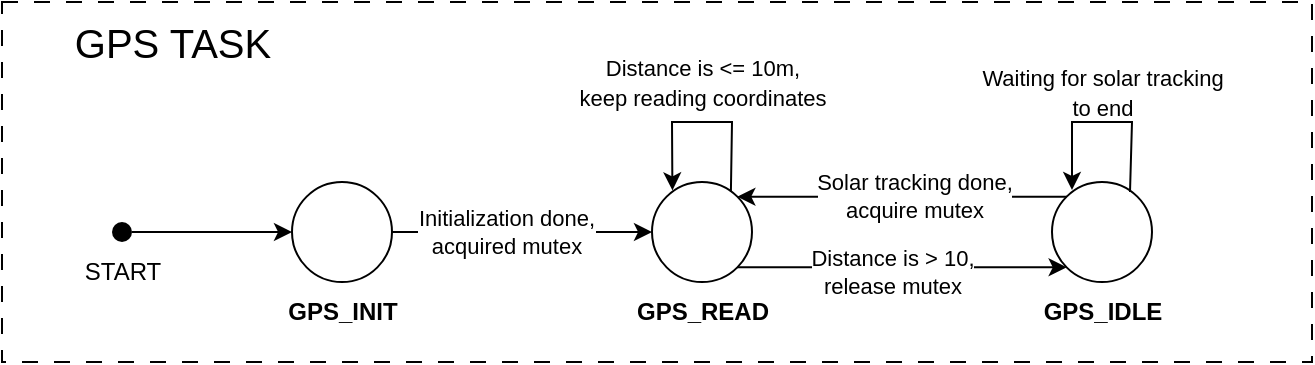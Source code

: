 <mxfile version="26.1.1">
  <diagram name="Page-1" id="CNBYbqSdpm3Rv6KRjSIh">
    <mxGraphModel dx="941" dy="491" grid="1" gridSize="10" guides="1" tooltips="1" connect="1" arrows="1" fold="1" page="1" pageScale="1" pageWidth="850" pageHeight="1100" math="0" shadow="0">
      <root>
        <mxCell id="0" />
        <mxCell id="1" parent="0" />
        <mxCell id="efYyS_SKhE4xRy7ca1jR-1" value="" style="rounded=0;whiteSpace=wrap;html=1;fillColor=none;dashed=1;dashPattern=8 8;" parent="1" vertex="1">
          <mxGeometry x="115" y="80" width="655" height="180" as="geometry" />
        </mxCell>
        <mxCell id="efYyS_SKhE4xRy7ca1jR-2" value="" style="shape=ellipse;fillColor=#000000;strokeColor=none;html=1;sketch=0;" parent="1" vertex="1">
          <mxGeometry x="170" y="190" width="10" height="10" as="geometry" />
        </mxCell>
        <mxCell id="efYyS_SKhE4xRy7ca1jR-3" value="" style="ellipse;whiteSpace=wrap;html=1;aspect=fixed;" parent="1" vertex="1">
          <mxGeometry x="260" y="170" width="50" height="50" as="geometry" />
        </mxCell>
        <mxCell id="efYyS_SKhE4xRy7ca1jR-4" value="" style="endArrow=classic;html=1;rounded=0;exitX=1;exitY=0.5;exitDx=0;exitDy=0;entryX=0;entryY=0.5;entryDx=0;entryDy=0;" parent="1" source="efYyS_SKhE4xRy7ca1jR-2" target="efYyS_SKhE4xRy7ca1jR-3" edge="1">
          <mxGeometry width="50" height="50" relative="1" as="geometry">
            <mxPoint x="410" y="300" as="sourcePoint" />
            <mxPoint x="460" y="250" as="targetPoint" />
          </mxGeometry>
        </mxCell>
        <mxCell id="efYyS_SKhE4xRy7ca1jR-5" value="GPS_INIT" style="text;html=1;align=center;verticalAlign=middle;resizable=0;points=[];autosize=1;strokeColor=none;fillColor=none;fontStyle=1" parent="1" vertex="1">
          <mxGeometry x="245" y="220" width="80" height="30" as="geometry" />
        </mxCell>
        <mxCell id="efYyS_SKhE4xRy7ca1jR-6" value="START" style="text;html=1;align=center;verticalAlign=middle;resizable=0;points=[];autosize=1;strokeColor=none;fillColor=none;" parent="1" vertex="1">
          <mxGeometry x="145" y="200" width="60" height="30" as="geometry" />
        </mxCell>
        <mxCell id="efYyS_SKhE4xRy7ca1jR-7" value="" style="ellipse;whiteSpace=wrap;html=1;aspect=fixed;" parent="1" vertex="1">
          <mxGeometry x="440" y="170" width="50" height="50" as="geometry" />
        </mxCell>
        <mxCell id="efYyS_SKhE4xRy7ca1jR-8" value="" style="endArrow=classic;html=1;rounded=0;exitX=1;exitY=0.5;exitDx=0;exitDy=0;entryX=0;entryY=0.5;entryDx=0;entryDy=0;" parent="1" source="efYyS_SKhE4xRy7ca1jR-3" target="efYyS_SKhE4xRy7ca1jR-7" edge="1">
          <mxGeometry width="50" height="50" relative="1" as="geometry">
            <mxPoint x="410" y="300" as="sourcePoint" />
            <mxPoint x="460" y="250" as="targetPoint" />
          </mxGeometry>
        </mxCell>
        <mxCell id="efYyS_SKhE4xRy7ca1jR-9" value="Initialization done,&lt;div&gt;acquired mutex&lt;/div&gt;" style="edgeLabel;html=1;align=center;verticalAlign=middle;resizable=0;points=[];" parent="efYyS_SKhE4xRy7ca1jR-8" vertex="1" connectable="0">
          <mxGeometry x="-0.271" y="1" relative="1" as="geometry">
            <mxPoint x="9" y="1" as="offset" />
          </mxGeometry>
        </mxCell>
        <mxCell id="efYyS_SKhE4xRy7ca1jR-10" value="GPS_READ" style="text;html=1;align=center;verticalAlign=middle;resizable=0;points=[];autosize=1;strokeColor=none;fillColor=none;fontStyle=1" parent="1" vertex="1">
          <mxGeometry x="420" y="220" width="90" height="30" as="geometry" />
        </mxCell>
        <mxCell id="efYyS_SKhE4xRy7ca1jR-11" value="" style="ellipse;whiteSpace=wrap;html=1;aspect=fixed;" parent="1" vertex="1">
          <mxGeometry x="640" y="170" width="50" height="50" as="geometry" />
        </mxCell>
        <mxCell id="efYyS_SKhE4xRy7ca1jR-12" value="" style="endArrow=classic;html=1;rounded=0;entryX=0;entryY=1;entryDx=0;entryDy=0;exitX=1;exitY=1;exitDx=0;exitDy=0;" parent="1" source="efYyS_SKhE4xRy7ca1jR-7" target="efYyS_SKhE4xRy7ca1jR-11" edge="1">
          <mxGeometry width="50" height="50" relative="1" as="geometry">
            <mxPoint x="410" y="300" as="sourcePoint" />
            <mxPoint x="460" y="250" as="targetPoint" />
          </mxGeometry>
        </mxCell>
        <mxCell id="efYyS_SKhE4xRy7ca1jR-13" value="Distance is &amp;gt; 10,&lt;div&gt;release mutex&lt;/div&gt;" style="edgeLabel;html=1;align=center;verticalAlign=middle;resizable=0;points=[];" parent="efYyS_SKhE4xRy7ca1jR-12" vertex="1" connectable="0">
          <mxGeometry x="-0.206" y="-1" relative="1" as="geometry">
            <mxPoint x="12" y="1" as="offset" />
          </mxGeometry>
        </mxCell>
        <mxCell id="efYyS_SKhE4xRy7ca1jR-14" value="" style="endArrow=classic;html=1;rounded=0;exitX=0;exitY=0;exitDx=0;exitDy=0;entryX=1;entryY=0;entryDx=0;entryDy=0;" parent="1" source="efYyS_SKhE4xRy7ca1jR-11" target="efYyS_SKhE4xRy7ca1jR-7" edge="1">
          <mxGeometry width="50" height="50" relative="1" as="geometry">
            <mxPoint x="410" y="300" as="sourcePoint" />
            <mxPoint x="460" y="250" as="targetPoint" />
          </mxGeometry>
        </mxCell>
        <mxCell id="efYyS_SKhE4xRy7ca1jR-15" value="Solar tracking done,&lt;div&gt;acquire mutex&lt;/div&gt;" style="edgeLabel;html=1;align=center;verticalAlign=middle;resizable=0;points=[];" parent="efYyS_SKhE4xRy7ca1jR-14" vertex="1" connectable="0">
          <mxGeometry x="0.226" y="-1" relative="1" as="geometry">
            <mxPoint x="24" as="offset" />
          </mxGeometry>
        </mxCell>
        <mxCell id="efYyS_SKhE4xRy7ca1jR-16" value="GPS_IDLE" style="text;html=1;align=center;verticalAlign=middle;resizable=0;points=[];autosize=1;strokeColor=none;fillColor=none;fontStyle=1" parent="1" vertex="1">
          <mxGeometry x="625" y="220" width="80" height="30" as="geometry" />
        </mxCell>
        <mxCell id="efYyS_SKhE4xRy7ca1jR-17" value="" style="endArrow=classic;html=1;rounded=0;exitX=0.789;exitY=0.098;exitDx=0;exitDy=0;exitPerimeter=0;entryX=0.204;entryY=0.084;entryDx=0;entryDy=0;entryPerimeter=0;" parent="1" source="efYyS_SKhE4xRy7ca1jR-7" target="efYyS_SKhE4xRy7ca1jR-7" edge="1">
          <mxGeometry width="50" height="50" relative="1" as="geometry">
            <mxPoint x="410" y="300" as="sourcePoint" />
            <mxPoint x="400" y="110" as="targetPoint" />
            <Array as="points">
              <mxPoint x="480" y="140" />
              <mxPoint x="450" y="140" />
            </Array>
          </mxGeometry>
        </mxCell>
        <mxCell id="efYyS_SKhE4xRy7ca1jR-18" value="&lt;span style=&quot;font-size: 11px;&quot;&gt;Distance is &amp;lt;= 10m,&lt;/span&gt;&lt;div&gt;&lt;span style=&quot;font-size: 11px;&quot;&gt;keep reading coordinates&lt;/span&gt;&lt;/div&gt;" style="text;html=1;align=center;verticalAlign=middle;resizable=0;points=[];autosize=1;strokeColor=none;fillColor=none;" parent="1" vertex="1">
          <mxGeometry x="390" y="100" width="150" height="40" as="geometry" />
        </mxCell>
        <mxCell id="efYyS_SKhE4xRy7ca1jR-19" value="" style="endArrow=classic;html=1;rounded=0;exitX=0.789;exitY=0.098;exitDx=0;exitDy=0;exitPerimeter=0;entryX=0.204;entryY=0.084;entryDx=0;entryDy=0;entryPerimeter=0;" parent="1" edge="1">
          <mxGeometry width="50" height="50" relative="1" as="geometry">
            <mxPoint x="679" y="175" as="sourcePoint" />
            <mxPoint x="650" y="174" as="targetPoint" />
            <Array as="points">
              <mxPoint x="680" y="140" />
              <mxPoint x="650" y="140" />
            </Array>
          </mxGeometry>
        </mxCell>
        <mxCell id="efYyS_SKhE4xRy7ca1jR-20" value="&lt;span style=&quot;font-size: 11px;&quot;&gt;Waiting for solar tracking&lt;/span&gt;&lt;div&gt;&lt;span style=&quot;font-size: 11px;&quot;&gt;to end&lt;/span&gt;&lt;/div&gt;" style="text;html=1;align=center;verticalAlign=middle;resizable=0;points=[];autosize=1;strokeColor=none;fillColor=none;" parent="1" vertex="1">
          <mxGeometry x="595" y="105" width="140" height="40" as="geometry" />
        </mxCell>
        <mxCell id="efYyS_SKhE4xRy7ca1jR-21" value="&lt;font style=&quot;font-size: 20px;&quot;&gt;GPS TASK&lt;/font&gt;" style="text;html=1;align=center;verticalAlign=middle;resizable=0;points=[];autosize=1;strokeColor=none;fillColor=none;" parent="1" vertex="1">
          <mxGeometry x="140" y="80" width="120" height="40" as="geometry" />
        </mxCell>
      </root>
    </mxGraphModel>
  </diagram>
</mxfile>
